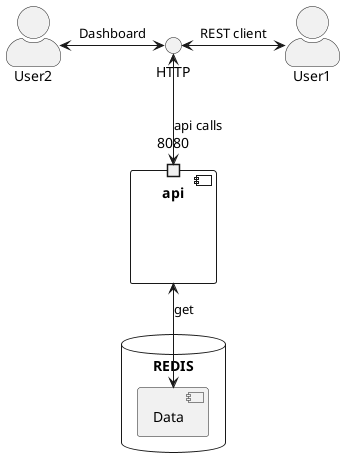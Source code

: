 @startuml
'https://plantuml.com/component-diagram

interface HTTP

skinparam actorStyle awesome
actor User1
actor User2


component "api" {
port 8080

}





database "REDIS"{
    [Data]
}

User1 <-left-> HTTP : "REST client"
User2 <-right-> HTTP : "Dashboard"
HTTP <-down-> 8080 : "api calls"
api <-down-> [Data]: "get"










@enduml

